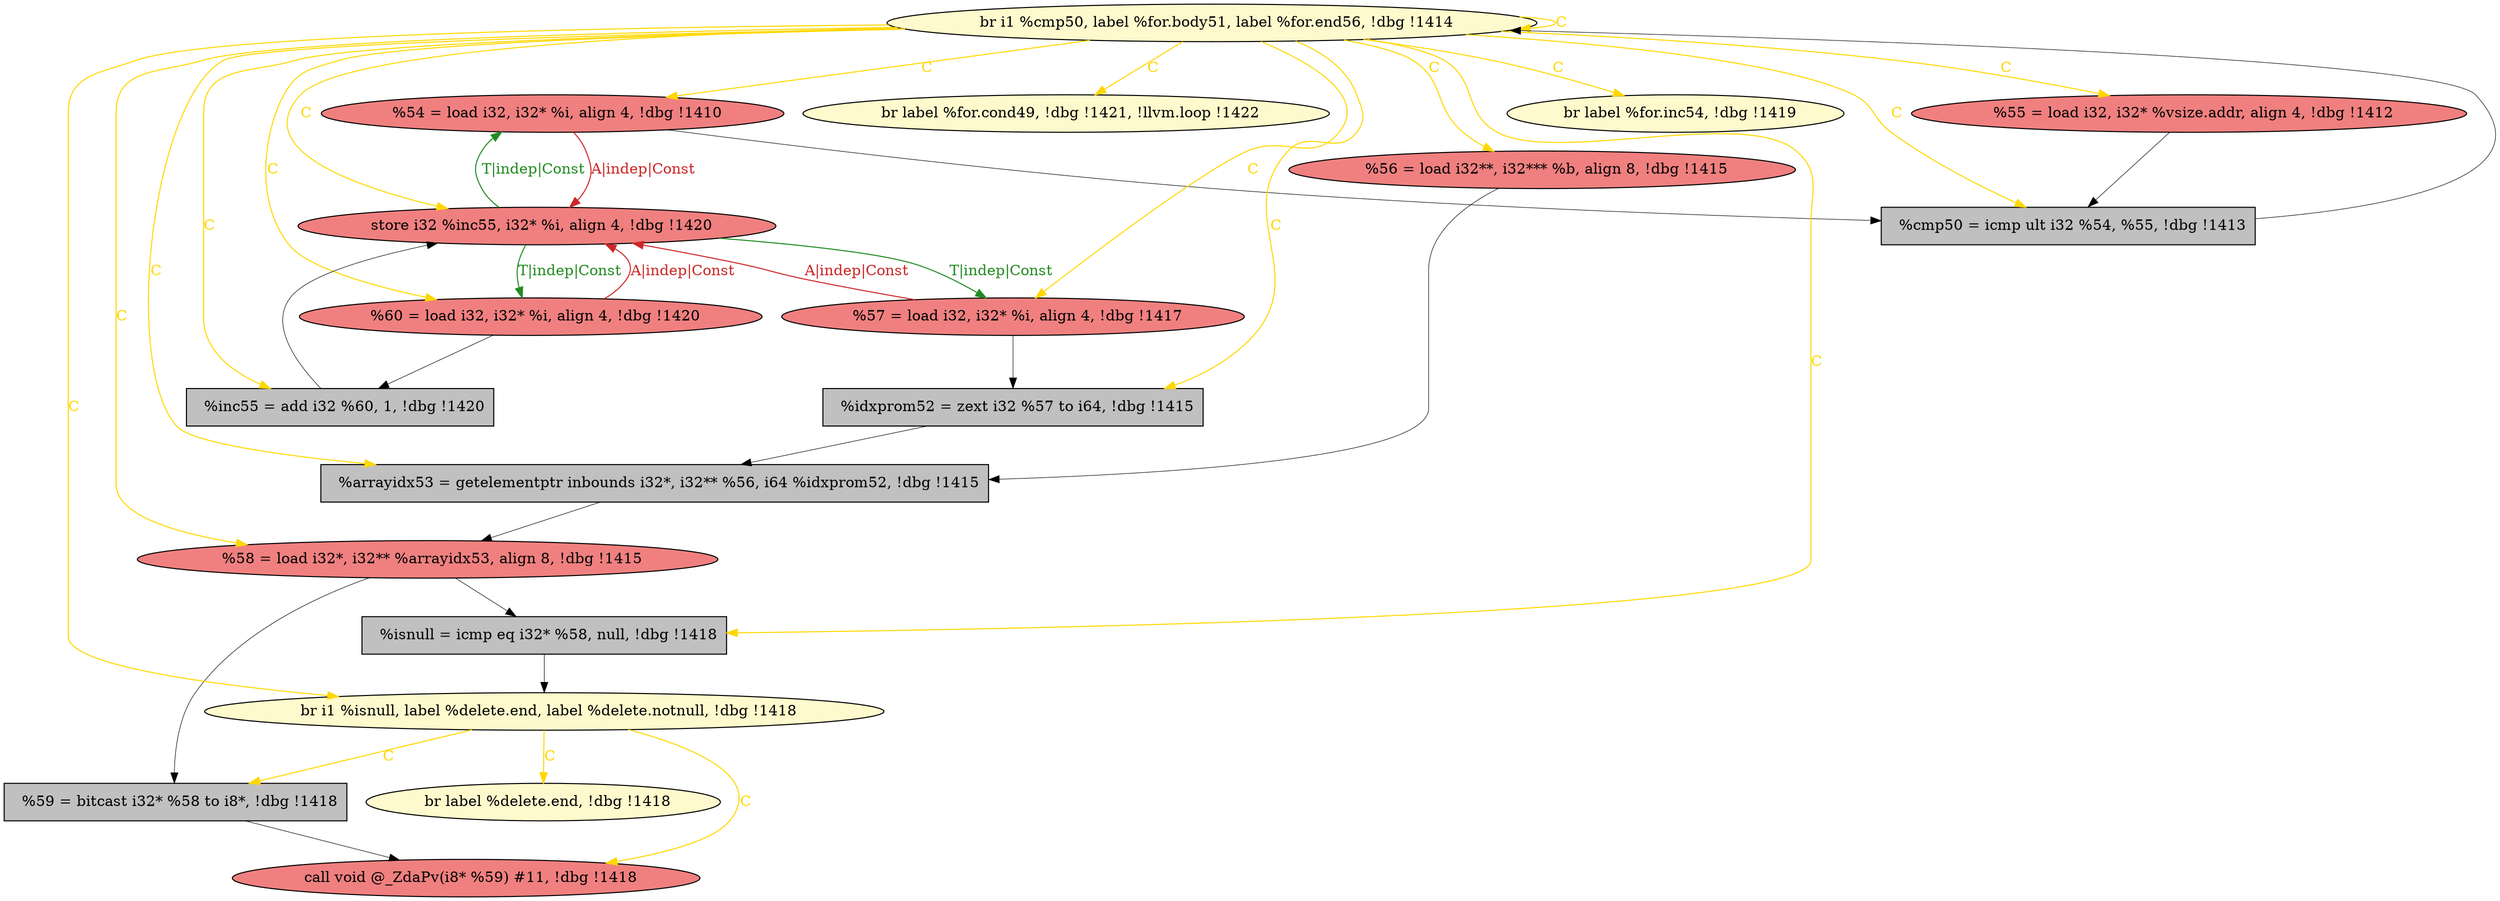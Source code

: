 
digraph G {


node1439 [fillcolor=lemonchiffon,label="  br i1 %isnull, label %delete.end, label %delete.notnull, !dbg !1418",shape=ellipse,style=filled ]
node1438 [fillcolor=grey,label="  %arrayidx53 = getelementptr inbounds i32*, i32** %56, i64 %idxprom52, !dbg !1415",shape=rectangle,style=filled ]
node1427 [fillcolor=lightcoral,label="  %56 = load i32**, i32*** %b, align 8, !dbg !1415",shape=ellipse,style=filled ]
node1440 [fillcolor=lightcoral,label="  call void @_ZdaPv(i8* %59) #11, !dbg !1418",shape=ellipse,style=filled ]
node1433 [fillcolor=lightcoral,label="  %54 = load i32, i32* %i, align 4, !dbg !1410",shape=ellipse,style=filled ]
node1425 [fillcolor=lightcoral,label="  %58 = load i32*, i32** %arrayidx53, align 8, !dbg !1415",shape=ellipse,style=filled ]
node1437 [fillcolor=grey,label="  %idxprom52 = zext i32 %57 to i64, !dbg !1415",shape=rectangle,style=filled ]
node1424 [fillcolor=lemonchiffon,label="  br label %delete.end, !dbg !1418",shape=ellipse,style=filled ]
node1422 [fillcolor=lightcoral,label="  %60 = load i32, i32* %i, align 4, !dbg !1420",shape=ellipse,style=filled ]
node1423 [fillcolor=lemonchiffon,label="  br label %for.cond49, !dbg !1421, !llvm.loop !1422",shape=ellipse,style=filled ]
node1428 [fillcolor=lemonchiffon,label="  br i1 %cmp50, label %for.body51, label %for.end56, !dbg !1414",shape=ellipse,style=filled ]
node1429 [fillcolor=lightcoral,label="  store i32 %inc55, i32* %i, align 4, !dbg !1420",shape=ellipse,style=filled ]
node1430 [fillcolor=grey,label="  %inc55 = add i32 %60, 1, !dbg !1420",shape=rectangle,style=filled ]
node1431 [fillcolor=grey,label="  %isnull = icmp eq i32* %58, null, !dbg !1418",shape=rectangle,style=filled ]
node1432 [fillcolor=grey,label="  %cmp50 = icmp ult i32 %54, %55, !dbg !1413",shape=rectangle,style=filled ]
node1426 [fillcolor=lemonchiffon,label="  br label %for.inc54, !dbg !1419",shape=ellipse,style=filled ]
node1434 [fillcolor=lightcoral,label="  %57 = load i32, i32* %i, align 4, !dbg !1417",shape=ellipse,style=filled ]
node1436 [fillcolor=grey,label="  %59 = bitcast i32* %58 to i8*, !dbg !1418",shape=rectangle,style=filled ]
node1435 [fillcolor=lightcoral,label="  %55 = load i32, i32* %vsize.addr, align 4, !dbg !1412",shape=ellipse,style=filled ]

node1428->node1435 [style=solid,color=gold,label="C",penwidth=1.0,fontcolor=gold ]
node1422->node1429 [style=solid,color=firebrick3,label="A|indep|Const",penwidth=1.0,fontcolor=firebrick3 ]
node1428->node1425 [style=solid,color=gold,label="C",penwidth=1.0,fontcolor=gold ]
node1439->node1424 [style=solid,color=gold,label="C",penwidth=1.0,fontcolor=gold ]
node1429->node1434 [style=solid,color=forestgreen,label="T|indep|Const",penwidth=1.0,fontcolor=forestgreen ]
node1438->node1425 [style=solid,color=black,label="",penwidth=0.5,fontcolor=black ]
node1425->node1436 [style=solid,color=black,label="",penwidth=0.5,fontcolor=black ]
node1428->node1430 [style=solid,color=gold,label="C",penwidth=1.0,fontcolor=gold ]
node1428->node1437 [style=solid,color=gold,label="C",penwidth=1.0,fontcolor=gold ]
node1428->node1433 [style=solid,color=gold,label="C",penwidth=1.0,fontcolor=gold ]
node1427->node1438 [style=solid,color=black,label="",penwidth=0.5,fontcolor=black ]
node1422->node1430 [style=solid,color=black,label="",penwidth=0.5,fontcolor=black ]
node1434->node1437 [style=solid,color=black,label="",penwidth=0.5,fontcolor=black ]
node1430->node1429 [style=solid,color=black,label="",penwidth=0.5,fontcolor=black ]
node1429->node1433 [style=solid,color=forestgreen,label="T|indep|Const",penwidth=1.0,fontcolor=forestgreen ]
node1428->node1429 [style=solid,color=gold,label="C",penwidth=1.0,fontcolor=gold ]
node1431->node1439 [style=solid,color=black,label="",penwidth=0.5,fontcolor=black ]
node1433->node1432 [style=solid,color=black,label="",penwidth=0.5,fontcolor=black ]
node1425->node1431 [style=solid,color=black,label="",penwidth=0.5,fontcolor=black ]
node1439->node1436 [style=solid,color=gold,label="C",penwidth=1.0,fontcolor=gold ]
node1428->node1422 [style=solid,color=gold,label="C",penwidth=1.0,fontcolor=gold ]
node1437->node1438 [style=solid,color=black,label="",penwidth=0.5,fontcolor=black ]
node1436->node1440 [style=solid,color=black,label="",penwidth=0.5,fontcolor=black ]
node1428->node1432 [style=solid,color=gold,label="C",penwidth=1.0,fontcolor=gold ]
node1434->node1429 [style=solid,color=firebrick3,label="A|indep|Const",penwidth=1.0,fontcolor=firebrick3 ]
node1435->node1432 [style=solid,color=black,label="",penwidth=0.5,fontcolor=black ]
node1432->node1428 [style=solid,color=black,label="",penwidth=0.5,fontcolor=black ]
node1433->node1429 [style=solid,color=firebrick3,label="A|indep|Const",penwidth=1.0,fontcolor=firebrick3 ]
node1439->node1440 [style=solid,color=gold,label="C",penwidth=1.0,fontcolor=gold ]
node1428->node1428 [style=solid,color=gold,label="C",penwidth=1.0,fontcolor=gold ]
node1428->node1427 [style=solid,color=gold,label="C",penwidth=1.0,fontcolor=gold ]
node1428->node1426 [style=solid,color=gold,label="C",penwidth=1.0,fontcolor=gold ]
node1428->node1434 [style=solid,color=gold,label="C",penwidth=1.0,fontcolor=gold ]
node1428->node1438 [style=solid,color=gold,label="C",penwidth=1.0,fontcolor=gold ]
node1428->node1431 [style=solid,color=gold,label="C",penwidth=1.0,fontcolor=gold ]
node1428->node1439 [style=solid,color=gold,label="C",penwidth=1.0,fontcolor=gold ]
node1428->node1423 [style=solid,color=gold,label="C",penwidth=1.0,fontcolor=gold ]
node1429->node1422 [style=solid,color=forestgreen,label="T|indep|Const",penwidth=1.0,fontcolor=forestgreen ]


}
